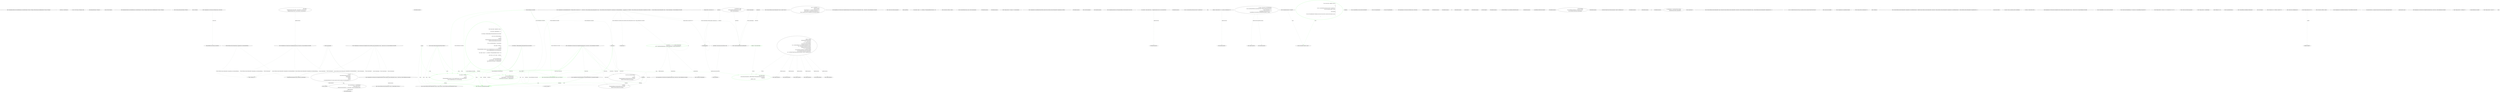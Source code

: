 digraph  {
n0 [cluster="CommandLine.Infrastructure.ResultExtensions.SuccessfulMessages<TSuccess, TMessage>(RailwaySharp.ErrorHandling.Result<TSuccess, TMessage>)", label="Entry CommandLine.Infrastructure.ResultExtensions.SuccessfulMessages<TSuccess, TMessage>(RailwaySharp.ErrorHandling.Result<TSuccess, TMessage>)", span="12-12"];
n1 [cluster="CommandLine.Infrastructure.ResultExtensions.SuccessfulMessages<TSuccess, TMessage>(RailwaySharp.ErrorHandling.Result<TSuccess, TMessage>)", label="result.Tag == ResultType.Ok", span="14-14"];
n2 [cluster="CommandLine.Infrastructure.ResultExtensions.SuccessfulMessages<TSuccess, TMessage>(RailwaySharp.ErrorHandling.Result<TSuccess, TMessage>)", label="var ok = (Ok<TSuccess, TMessage>)result", span="16-16"];
n4 [cluster="CommandLine.Infrastructure.ResultExtensions.SuccessfulMessages<TSuccess, TMessage>(RailwaySharp.ErrorHandling.Result<TSuccess, TMessage>)", label="return Enumerable.Empty<TMessage>();", span="19-19"];
n3 [cluster="CommandLine.Infrastructure.ResultExtensions.SuccessfulMessages<TSuccess, TMessage>(RailwaySharp.ErrorHandling.Result<TSuccess, TMessage>)", label="return ok.Value.Messages;", span="17-17"];
n5 [cluster="CommandLine.Infrastructure.ResultExtensions.SuccessfulMessages<TSuccess, TMessage>(RailwaySharp.ErrorHandling.Result<TSuccess, TMessage>)", label="Exit CommandLine.Infrastructure.ResultExtensions.SuccessfulMessages<TSuccess, TMessage>(RailwaySharp.ErrorHandling.Result<TSuccess, TMessage>)", span="12-12"];
n6 [cluster="System.Linq.Enumerable.Empty<TResult>()", label="Entry System.Linq.Enumerable.Empty<TResult>()", span="0-0"];
m0_50 [cluster="Unk.Protect", file="TypeConverter.cs", label="Entry Unk.Protect", span=""];
m0_95 [cluster="CommandLine.Core.TypeConverter.ToEnum(string, System.Type)", file="TypeConverter.cs", label="Enum.IsDefined(conversionType, parsedValue)", span="106-106"];
m0_16 [cluster="lambda expression", file="TypeConverter.cs", label="NameLookup.HavingSeparator(name, optionSpecs, nameComparer)", span="27-27"];
m0_79 [cluster="lambda expression", file="TypeConverter.cs", label="Exit lambda expression", span="66-66"];
m0_61 [cluster="lambda expression", file="TypeConverter.cs", label="Func<Type> getUnderlyingType =\r\n                        () =>\r\n                            isFsOption\r\n                                ? FSharpOptionHelper.GetUnderlyingType(conversionType)\r\n                                : Nullable.GetUnderlyingType(conversionType)", span="52-56"];
m0_3 [cluster="CommandLine.Core.InstanceBuilder.Build<T>(CSharpx.Maybe<System.Func<T>>, System.Func<System.Collections.Generic.IEnumerable<string>, System.Collections.Generic.IEnumerable<CommandLine.Core.OptionSpecification>, CommandLine.Core.StatePair<System.Collections.Generic.IEnumerable<CommandLine.Core.Token>>>, System.Collections.Generic.IEnumerable<string>, System.StringComparer, System.Globalization.CultureInfo)", file="TypeConverter.cs", label="Entry CommandLine.Core.InstanceBuilder.Build<T>(CSharpx.Maybe<System.Func<T>>, System.Func<System.Collections.Generic.IEnumerable<string>, System.Collections.Generic.IEnumerable<CommandLine.Core.OptionSpecification>, CommandLine.Core.StatePair<System.Collections.Generic.IEnumerable<CommandLine.Core.Token>>>, System.Collections.Generic.IEnumerable<string>, System.StringComparer, System.Globalization.CultureInfo)", span="35-35"];
m0_140 [cluster="System.Collections.Generic.IEnumerable<TSource>.Single<TSource>()", file="TypeConverter.cs", label="Entry System.Collections.Generic.IEnumerable<TSource>.Single<TSource>()", span="0-0"];
m0_23 [cluster="CommandLine.Core.InstanceBuilder.Build<T>(CSharpx.Maybe<System.Func<T>>, System.Func<System.Collections.Generic.IEnumerable<string>, System.Collections.Generic.IEnumerable<CommandLine.Core.OptionSpecification>, CommandLine.Core.StatePair<System.Collections.Generic.IEnumerable<CommandLine.Core.Token>>>, System.Collections.Generic.IEnumerable<string>, System.StringComparer, System.Globalization.CultureInfo)", file="TypeConverter.cs", label="Func<T> makeDefault = () =>\r\n                typeof(T).IsMutable()\r\n                    ? factory.Return(f => f(), Activator.CreateInstance<T>())\r\n                    : ReflectionHelper.CreateDefaultImmutableInstance<T>(\r\n                        (from p in specProps select p.Specification.ConversionType).ToArray())", span="53-57"];
m0_9 [cluster="CommandLine.Core.TypeConverter.ChangeTypeSequence(System.Collections.Generic.IEnumerable<string>, System.Type, System.Globalization.CultureInfo)", file="TypeConverter.cs", label="Exit CommandLine.Core.TypeConverter.ChangeTypeSequence(System.Collections.Generic.IEnumerable<string>, System.Type, System.Globalization.CultureInfo)", span="20-20"];
m0_10 [cluster="System.Type.GetGenericArguments()", file="TypeConverter.cs", label="Entry System.Type.GetGenericArguments()", span="0-0"];
m0_90 [cluster="CommandLine.Core.TypeConverter.ToEnum(string, System.Type)", file="TypeConverter.cs", label="Entry CommandLine.Core.TypeConverter.ToEnum(string, System.Type)", span="95-95"];
m0_91 [cluster="CommandLine.Core.TypeConverter.ToEnum(string, System.Type)", file="TypeConverter.cs", label="object parsedValue", span="97-97"];
m0_53 [cluster="lambda expression", color=green, community=0, file="TypeConverter.cs", label="return input.IsBooleanString()\r\n                    ? input.ToBoolean() : conversionType.IsEnum\r\n                        ? input.ToEnum(conversionType) : safeChangeType();", prediction=0, span="71-73"];
m0_64 [cluster="lambda expression", file="TypeConverter.cs", label="Func<object> empty = () => isFsOption ? FSharpOptionHelper.None(type) : null", span="66-66"];
m0_60 [cluster="lambda expression", file="TypeConverter.cs", label="var isFsOption = ReflectionHelper.IsFSharpOptionType(conversionType)", span="50-50"];
m0_58 [cluster="System.Func<TResult>.Invoke()", file="TypeConverter.cs", label="Entry System.Func<TResult>.Invoke()", span="0-0"];
m0_68 [cluster="lambda expression", file="TypeConverter.cs", label="isFsOption\r\n                                ? FSharpOptionHelper.GetUnderlyingType(conversionType)\r\n                                : Nullable.GetUnderlyingType(conversionType)", span="54-56"];
m0_113 [cluster="string.MatchName(string, string, System.StringComparer)", file="TypeConverter.cs", label="Entry string.MatchName(string, string, System.StringComparer)", span="8-8"];
m0_74 [cluster="lambda expression", file="TypeConverter.cs", label="Exit lambda expression", span="61-64"];
m0_101 [cluster="lambda expression", file="TypeConverter.cs", label="Exit lambda expression", span="74-74"];
m0_124 [cluster="CSharpx.Maybe<T>.FromJust<T>(System.Exception)", file="TypeConverter.cs", label="Entry CSharpx.Maybe<T>.FromJust<T>(System.Exception)", span="160-160"];
m0_76 [cluster="CommandLine.Core.SpecificationPropertyRules.Lookup(System.Collections.Generic.IEnumerable<CommandLine.Core.Token>)", file="TypeConverter.cs", label="Entry CommandLine.Core.SpecificationPropertyRules.Lookup(System.Collections.Generic.IEnumerable<CommandLine.Core.Token>)", span="12-12"];
m0_13 [cluster="lambda expression", file="TypeConverter.cs", label="Exit lambda expression", span="24-24"];
m0_18 [cluster="Unk.ToUntypedArray", file="TypeConverter.cs", label="Entry Unk.ToUntypedArray", span=""];
m0_99 [cluster="lambda expression", file="TypeConverter.cs", label="Entry lambda expression", span="74-74"];
m0_70 [cluster="CommandLine.Infrastructure.FSharpOptionHelper.GetUnderlyingType(System.Type)", file="TypeConverter.cs", label="Entry CommandLine.Infrastructure.FSharpOptionHelper.GetUnderlyingType(System.Type)", span="8-8"];
m0_63 [cluster="lambda expression", color=green, community=0, file="TypeConverter.cs", label="Func<object> withValue =\r\n                        () =>\r\n                            isFsOption\r\n                                ? FSharpOptionHelper.Some(type, Convert.ChangeType(input, type, conversionCulture))\r\n                                : Convert.ChangeType(input, type, conversionCulture)", prediction=0, span="60-64"];
m0_5 [cluster="CommandLine.Core.TypeConverter.ChangeTypeSequence(System.Collections.Generic.IEnumerable<string>, System.Type, System.Globalization.CultureInfo)", file="TypeConverter.cs", label="Entry CommandLine.Core.TypeConverter.ChangeTypeSequence(System.Collections.Generic.IEnumerable<string>, System.Type, System.Globalization.CultureInfo)", span="20-20"];
m0_12 [cluster="T.ToMaybe<T>()", file="TypeConverter.cs", label="Entry T.ToMaybe<T>()", span="249-249"];
m0_6 [cluster="CommandLine.Core.TypeConverter.ChangeTypeSequence(System.Collections.Generic.IEnumerable<string>, System.Type, System.Globalization.CultureInfo)", file="TypeConverter.cs", label="var type =\r\n                conversionType.GetGenericArguments()\r\n                              .SingleOrDefault()\r\n                              .ToMaybe()\r\n                              .FromJust(\r\n                                  new ApplicationException(''Non scalar properties should be sequence of type IEnumerable<T>.''))", span="22-27"];
m0_4 [cluster="CommandLine.Core.TypeConverter.ChangeTypeScalar(string, System.Type, System.Globalization.CultureInfo)", file="TypeConverter.cs", label="Entry CommandLine.Core.TypeConverter.ChangeTypeScalar(string, System.Type, System.Globalization.CultureInfo)", span="36-36"];
m0_11 [cluster="System.Collections.Generic.IEnumerable<TSource>.SingleOrDefault<TSource>()", file="TypeConverter.cs", label="Entry System.Collections.Generic.IEnumerable<TSource>.SingleOrDefault<TSource>()", span="0-0"];
m0_7 [cluster="CommandLine.Core.TypeConverter.ChangeTypeSequence(System.Collections.Generic.IEnumerable<string>, System.Type, System.Globalization.CultureInfo)", file="TypeConverter.cs", label="var converted = values.Select(value => ChangeTypeScalar(value, type, conversionCulture))", span="29-29"];
m0_15 [cluster="Unk.Select", file="TypeConverter.cs", label="Entry Unk.Select", span=""];
m0_8 [cluster="CommandLine.Core.TypeConverter.ChangeTypeSequence(System.Collections.Generic.IEnumerable<string>, System.Type, System.Globalization.CultureInfo)", file="TypeConverter.cs", label="return converted.Any(a => a.MatchNothing())\r\n                ? Maybe.Nothing<object>()\r\n                : Maybe.Just(converted.Select(c => ((Just<object>)c).Value).ToUntypedArray(type));", span="31-33"];
m0_17 [cluster="lambda expression", file="TypeConverter.cs", label="Exit lambda expression", span="27-27"];
m0_93 [cluster="CommandLine.Core.TypeConverter.ToEnum(string, System.Type)", file="TypeConverter.cs", label=ArgumentException, span="102-102"];
m0_100 [cluster="System.FormatException.FormatException()", file="TypeConverter.cs", label="Entry System.FormatException.FormatException()", span="0-0"];
m0_104 [cluster="lambda expression", file="TypeConverter.cs", label="System.Type", span=""];
m0_108 [cluster="lambda expression", file="TypeConverter.cs", label=type, span=""];
m0_82 [cluster="lambda expression", file="TypeConverter.cs", label="var ctor = conversionType.GetConstructor(new[] { typeof(string) })", span="80-80"];
m0_86 [cluster="lambda expression", file="TypeConverter.cs", label="Exit lambda expression", span="76-87"];
m0_103 [cluster="lambda expression", file="TypeConverter.cs", label=type, span=""];
m0_107 [cluster="lambda expression", file="TypeConverter.cs", label=isFsOption, span=""];
m0_110 [cluster="lambda expression", file="TypeConverter.cs", label="Entry lambda expression", span="89-89"];
m0_114 [cluster="lambda expression", file="TypeConverter.cs", label="Entry lambda expression", span="96-96"];
m0_142 [cluster="lambda expression", file="TypeConverter.cs", label="Entry lambda expression", span="115-115"];
m0_145 [cluster="lambda expression", file="TypeConverter.cs", label="Entry lambda expression", span="116-116"];
m0_117 [cluster="lambda expression", file="TypeConverter.cs", label="Entry lambda expression", span="99-99"];
m0_121 [cluster="lambda expression", file="TypeConverter.cs", label="Entry lambda expression", span="100-100"];
m0_125 [cluster="lambda expression", file="TypeConverter.cs", label="Entry lambda expression", span="102-102"];
m0_129 [cluster="lambda expression", file="TypeConverter.cs", label="Entry lambda expression", span="103-103"];
m0_132 [cluster="lambda expression", file="TypeConverter.cs", label="Entry lambda expression", span="105-107"];
m0_136 [cluster="lambda expression", file="TypeConverter.cs", label="Entry lambda expression", span="108-108"];
m0_83 [cluster="lambda expression", file="TypeConverter.cs", label="return ctor.Invoke(new object[] { input });", span="81-81"];
m0_84 [cluster="lambda expression", file="TypeConverter.cs", label=Exception, span="83-83"];
m0_88 [cluster="System.Reflection.ConstructorInfo.Invoke(object[])", file="TypeConverter.cs", label="Entry System.Reflection.ConstructorInfo.Invoke(object[])", span="0-0"];
m0_92 [cluster="CommandLine.Core.TypeConverter.ToEnum(string, System.Type)", file="TypeConverter.cs", label="parsedValue = Enum.Parse(conversionType, value)", span="100-100"];
m0_94 [cluster="CommandLine.Core.TypeConverter.ToEnum(string, System.Type)", file="TypeConverter.cs", label="throw new FormatException();", span="104-104"];
m0_96 [cluster="CommandLine.Core.TypeConverter.ToEnum(string, System.Type)", file="TypeConverter.cs", label="return parsedValue;", span="108-108"];
m0_97 [cluster="CommandLine.Core.TypeConverter.ToEnum(string, System.Type)", file="TypeConverter.cs", label="throw new FormatException();", span="110-110"];
m0_98 [cluster="CommandLine.Core.TypeConverter.ToEnum(string, System.Type)", file="TypeConverter.cs", label="Exit CommandLine.Core.TypeConverter.ToEnum(string, System.Type)", span="95-95"];
m0_105 [cluster="lambda expression", file="TypeConverter.cs", label="Exit lambda expression", span="79-79"];
m0_109 [cluster="lambda expression", file="TypeConverter.cs", label="Exit lambda expression", span="85-85"];
m0_112 [cluster="lambda expression", file="TypeConverter.cs", label="Exit lambda expression", span="89-89"];
m0_115 [cluster="lambda expression", file="TypeConverter.cs", label="f()", span="96-96"];
m0_116 [cluster="lambda expression", file="TypeConverter.cs", label="Exit lambda expression", span="96-96"];
m0_118 [cluster="lambda expression", file="TypeConverter.cs", label="sp.Value.IsJust()", span="99-99"];
m0_119 [cluster="lambda expression", file="TypeConverter.cs", label="Exit lambda expression", span="99-99"];
m0_122 [cluster="lambda expression", file="TypeConverter.cs", label="sp.Value.FromJust()", span="100-100"];
m0_123 [cluster="lambda expression", file="TypeConverter.cs", label="Exit lambda expression", span="100-100"];
m0_126 [cluster="lambda expression", file="TypeConverter.cs", label="sp.Value.IsNothing() && sp.Specification.DefaultValue.IsJust()", span="102-102"];
m0_127 [cluster="lambda expression", file="TypeConverter.cs", label="Exit lambda expression", span="102-102"];
m0_130 [cluster="lambda expression", file="TypeConverter.cs", label="sp.Specification.DefaultValue.FromJust()", span="103-103"];
m0_131 [cluster="lambda expression", file="TypeConverter.cs", label="Exit lambda expression", span="103-103"];
m0_133 [cluster="lambda expression", file="TypeConverter.cs", label="sp.Value.IsNothing()\r\n                            && sp.Specification.TargetType == TargetType.Sequence\r\n                            && sp.Specification.DefaultValue.MatchNothing()", span="105-107"];
m0_134 [cluster="lambda expression", file="TypeConverter.cs", label="Exit lambda expression", span="105-107"];
m0_137 [cluster="lambda expression", file="TypeConverter.cs", label="sp.Property.PropertyType.GetGenericArguments().Single().CreateEmptyArray()", span="108-108"];
m0_138 [cluster="lambda expression", file="TypeConverter.cs", label="Exit lambda expression", span="108-108"];
m0_143 [cluster="lambda expression", file="TypeConverter.cs", label=v, span="115-115"];
m0_144 [cluster="lambda expression", file="TypeConverter.cs", label="Exit lambda expression", span="115-115"];
m0_146 [cluster="lambda expression", file="TypeConverter.cs", label=d, span="116-116"];
m0_147 [cluster="lambda expression", file="TypeConverter.cs", label="Exit lambda expression", span="116-116"];
m0_38 [cluster="CommandLine.Core.InstanceBuilder.Build<T>(CSharpx.Maybe<System.Func<T>>, System.Func<System.Collections.Generic.IEnumerable<string>, System.Collections.Generic.IEnumerable<CommandLine.Core.OptionSpecification>, CommandLine.Core.StatePair<System.Collections.Generic.IEnumerable<CommandLine.Core.Token>>>, System.Collections.Generic.IEnumerable<string>, System.StringComparer, System.Globalization.CultureInfo)", file="TypeConverter.cs", label="instance = instance\r\n                    .SetProperties(specPropsWithValue,\r\n                        sp => sp.Value.IsJust(),\r\n                        sp => sp.Value.FromJust())\r\n                    .SetProperties(specPropsWithValue,\r\n                        sp => sp.Value.IsNothing() && sp.Specification.DefaultValue.IsJust(),\r\n                        sp => sp.Specification.DefaultValue.FromJust())\r\n                    .SetProperties(specPropsWithValue,\r\n                        sp => sp.Value.IsNothing()\r\n                            && sp.Specification.TargetType == TargetType.Sequence\r\n                            && sp.Specification.DefaultValue.MatchNothing(),\r\n                        sp => sp.Property.PropertyType.GetGenericArguments().Single().CreateEmptyArray())", span="97-108"];
m0_40 [cluster="CommandLine.Core.InstanceBuilder.Build<T>(CSharpx.Maybe<System.Func<T>>, System.Func<System.Collections.Generic.IEnumerable<string>, System.Collections.Generic.IEnumerable<CommandLine.Core.OptionSpecification>, CommandLine.Core.StatePair<System.Collections.Generic.IEnumerable<CommandLine.Core.Token>>>, System.Collections.Generic.IEnumerable<string>, System.StringComparer, System.Globalization.CultureInfo)", file="TypeConverter.cs", label="var values = (from prms in ctor.GetParameters()\r\n                              join sp in specPropsWithValue on prms.Name.ToLower() equals sp.Property.Name.ToLower()\r\n                              select sp.Value.Return(v => v,\r\n                                    sp.Specification.DefaultValue.Return(d => d,\r\n                                        sp.Specification.ConversionType.CreateDefaultForImmutable()))).ToArray()", span="113-117"];
m0_41 [cluster="CommandLine.Core.InstanceBuilder.Build<T>(CSharpx.Maybe<System.Func<T>>, System.Func<System.Collections.Generic.IEnumerable<string>, System.Collections.Generic.IEnumerable<CommandLine.Core.OptionSpecification>, CommandLine.Core.StatePair<System.Collections.Generic.IEnumerable<CommandLine.Core.Token>>>, System.Collections.Generic.IEnumerable<string>, System.StringComparer, System.Globalization.CultureInfo)", color=green, community=0, file="TypeConverter.cs", label="instance = (T)ctor.Invoke(values)", prediction=0, span="118-118"];
m0_42 [cluster="CommandLine.Core.InstanceBuilder.Build<T>(CSharpx.Maybe<System.Func<T>>, System.Func<System.Collections.Generic.IEnumerable<string>, System.Collections.Generic.IEnumerable<CommandLine.Core.OptionSpecification>, CommandLine.Core.StatePair<System.Collections.Generic.IEnumerable<CommandLine.Core.Token>>>, System.Collections.Generic.IEnumerable<string>, System.StringComparer, System.Globalization.CultureInfo)", file="TypeConverter.cs", label="var validationErrors = specPropsWithValue.Validate(\r\n                SpecificationPropertyRules.Lookup(tokens))", span="121-122"];
m0_52 [cluster="System.Collections.Generic.IEnumerable<TSource>.Any<TSource>()", color=green, community=0, file="TypeConverter.cs", label="Entry System.Collections.Generic.IEnumerable<TSource>.Any<TSource>()", prediction=0, span="0-0"];
m0_73 [cluster="System.Type.CreateDefaultForImmutable()", color=green, community=0, file="TypeConverter.cs", label="Entry System.Type.CreateDefaultForImmutable()", prediction=0, span="125-125"];
m0_65 [cluster="System.Collections.Generic.IEnumerable<TSource>.Concat<TSource>(System.Collections.Generic.IEnumerable<TSource>)", file="TypeConverter.cs", label="Entry System.Collections.Generic.IEnumerable<TSource>.Concat<TSource>(System.Collections.Generic.IEnumerable<TSource>)", span="0-0"];
m0_51 [cluster="System.Collections.IEnumerable.OfType<TResult>()", file="TypeConverter.cs", label="Entry System.Collections.IEnumerable.OfType<TResult>()", span="0-0"];
m0_62 [cluster="CommandLine.MissingValueOptionError.MissingValueOptionError(CommandLine.NameInfo)", file="TypeConverter.cs", label="Entry CommandLine.MissingValueOptionError.MissingValueOptionError(CommandLine.NameInfo)", span="269-269"];
m0_72 [cluster="string.ToLower()", file="TypeConverter.cs", label="Entry string.ToLower()", span="0-0"];
m0_54 [cluster="System.Collections.Generic.IEnumerable<string>.Preprocess(System.Collections.Generic.IEnumerable<System.Func<System.Collections.Generic.IEnumerable<string>, System.Collections.Generic.IEnumerable<CommandLine.Error>>>)", file="TypeConverter.cs", label="Entry System.Collections.Generic.IEnumerable<string>.Preprocess(System.Collections.Generic.IEnumerable<System.Func<System.Collections.Generic.IEnumerable<string>, System.Collections.Generic.IEnumerable<CommandLine.Error>>>)", span="12-12"];
m0_39 [cluster="CommandLine.Core.InstanceBuilder.Build<T>(CSharpx.Maybe<System.Func<T>>, System.Func<System.Collections.Generic.IEnumerable<string>, System.Collections.Generic.IEnumerable<CommandLine.Core.OptionSpecification>, CommandLine.Core.StatePair<System.Collections.Generic.IEnumerable<CommandLine.Core.Token>>>, System.Collections.Generic.IEnumerable<string>, System.StringComparer, System.Globalization.CultureInfo)", file="TypeConverter.cs", label="var ctor = typeInfo.GetConstructor((from sp in specProps select sp.Property.PropertyType).ToArray())", span="112-112"];
m0_66 [cluster="System.Type.IsMutable()", file="TypeConverter.cs", label="Entry System.Type.IsMutable()", span="115-115"];
m0_59 [cluster="CommandLine.Core.Specification.IsOption()", file="TypeConverter.cs", label="Entry CommandLine.Core.Specification.IsOption()", span="10-10"];
m0_78 [cluster="Unk.Concat", file="TypeConverter.cs", label="Entry Unk.Concat", span=""];
m0_81 [cluster="CommandLine.Parsed<T>.Parsed(T)", file="TypeConverter.cs", label="Entry CommandLine.Parsed<T>.Parsed(T)", span="72-72"];
m0_67 [cluster="System.Activator.CreateInstance<T>()", file="TypeConverter.cs", label="Entry System.Activator.CreateInstance<T>()", span="0-0"];
m0_69 [cluster="Unk.ToArray", file="TypeConverter.cs", label="Entry Unk.ToArray", span=""];
m0_77 [cluster="System.Collections.Generic.IEnumerable<CommandLine.Core.SpecificationProperty>.Validate(System.Collections.Generic.IEnumerable<System.Func<System.Collections.Generic.IEnumerable<CommandLine.Core.SpecificationProperty>, System.Collections.Generic.IEnumerable<CommandLine.Error>>>)", file="TypeConverter.cs", label="Entry System.Collections.Generic.IEnumerable<CommandLine.Core.SpecificationProperty>.Validate(System.Collections.Generic.IEnumerable<System.Func<System.Collections.Generic.IEnumerable<CommandLine.Core.SpecificationProperty>, System.Collections.Generic.IEnumerable<CommandLine.Error>>>)", span="40-40"];
m0_85 [cluster="object.GetType()", file="TypeConverter.cs", label="Entry object.GetType()", span="0-0"];
m0_21 [cluster="CommandLine.Core.InstanceBuilder.Build<T>(CSharpx.Maybe<System.Func<T>>, System.Func<System.Collections.Generic.IEnumerable<string>, System.Collections.Generic.IEnumerable<CommandLine.Core.OptionSpecification>, CommandLine.Core.StatePair<System.Collections.Generic.IEnumerable<CommandLine.Core.Token>>>, System.Collections.Generic.IEnumerable<string>, System.StringComparer, System.Globalization.CultureInfo)", file="TypeConverter.cs", label="var specs = from pt in specProps select pt.Specification", span="47-47"];
m0_29 [cluster="CommandLine.Core.InstanceBuilder.Build<T>(CSharpx.Maybe<System.Func<T>>, System.Func<System.Collections.Generic.IEnumerable<string>, System.Collections.Generic.IEnumerable<CommandLine.Core.OptionSpecification>, CommandLine.Core.StatePair<System.Collections.Generic.IEnumerable<CommandLine.Core.Token>>>, System.Collections.Generic.IEnumerable<string>, System.StringComparer, System.Globalization.CultureInfo)", file="TypeConverter.cs", label="var tokens = tokenizerResult.Value", span="70-70"];
m0_0 [cluster="CommandLine.Core.TypeConverter.ChangeType(System.Collections.Generic.IEnumerable<string>, System.Type, bool, System.Globalization.CultureInfo)", file="TypeConverter.cs", label="Entry CommandLine.Core.TypeConverter.ChangeType(System.Collections.Generic.IEnumerable<string>, System.Type, bool, System.Globalization.CultureInfo)", span="13-13"];
m0_1 [cluster="CommandLine.Core.TypeConverter.ChangeType(System.Collections.Generic.IEnumerable<string>, System.Type, bool, System.Globalization.CultureInfo)", file="TypeConverter.cs", label="return scalar\r\n                ? ChangeTypeScalar(values.Single(), conversionType, conversionCulture)\r\n                : ChangeTypeSequence(values, conversionType, conversionCulture);", span="15-17"];
m0_2 [cluster="CommandLine.Core.TypeConverter.ChangeType(System.Collections.Generic.IEnumerable<string>, System.Type, bool, System.Globalization.CultureInfo)", file="TypeConverter.cs", label="Exit CommandLine.Core.TypeConverter.ChangeType(System.Collections.Generic.IEnumerable<string>, System.Type, bool, System.Globalization.CultureInfo)", span="13-13"];
m0_75 [cluster="System.Reflection.ConstructorInfo.Invoke(object[])", file="TypeConverter.cs", label="Entry System.Reflection.ConstructorInfo.Invoke(object[])", span="0-0"];
m0_49 [cluster="System.Type.GetSpecifications<T>(System.Func<System.Reflection.PropertyInfo, T>)", file="TypeConverter.cs", label="Entry System.Type.GetSpecifications<T>(System.Func<System.Reflection.PropertyInfo, T>)", span="14-14"];
m0_48 [cluster="CSharpx.Maybe<T1>.Return<T1, T2>(System.Func<T1, T2>, T2)", file="TypeConverter.cs", label="Entry CSharpx.Maybe<T1>.Return<T1, T2>(System.Func<T1, T2>, T2)", span="126-126"];
m0_37 [cluster="CommandLine.Core.InstanceBuilder.Build<T>(CSharpx.Maybe<System.Func<T>>, System.Func<System.Collections.Generic.IEnumerable<string>, System.Collections.Generic.IEnumerable<CommandLine.Core.OptionSpecification>, CommandLine.Core.StatePair<System.Collections.Generic.IEnumerable<CommandLine.Core.Token>>>, System.Collections.Generic.IEnumerable<string>, System.StringComparer, System.Globalization.CultureInfo)", file="TypeConverter.cs", label="instance = factory.Return(f => f(), Activator.CreateInstance<T>())", span="96-96"];
m0_139 [cluster="System.Type.GetGenericArguments()", file="TypeConverter.cs", label="Entry System.Type.GetGenericArguments()", span="0-0"];
m0_135 [cluster="CSharpx.Maybe<T>.MatchNothing()", file="TypeConverter.cs", label="Entry CSharpx.Maybe<T>.MatchNothing()", span="29-29"];
m0_80 [cluster="NotParsed<T>.cstr", file="TypeConverter.cs", label="Entry NotParsed<T>.cstr", span=""];
m0_55 [cluster="string.IsBooleanString()", file="TypeConverter.cs", label="Entry string.IsBooleanString()", span="60-60"];
m0_71 [cluster="System.Reflection.MethodBase.GetParameters()", file="TypeConverter.cs", label="Entry System.Reflection.MethodBase.GetParameters()", span="0-0"];
m0_14 [cluster="Unk.FromJust", file="TypeConverter.cs", label="Entry Unk.FromJust", span=""];
m0_57 [cluster="System.Func<T1, T2, TResult>.Invoke(T1, T2)", file="TypeConverter.cs", label="Entry System.Func<T1, T2, TResult>.Invoke(T1, T2)", span="0-0"];
m0_141 [cluster="System.Type.CreateEmptyArray()", file="TypeConverter.cs", label="Entry System.Type.CreateEmptyArray()", span="101-101"];
m0_36 [cluster="CommandLine.Core.InstanceBuilder.Build<T>(CSharpx.Maybe<System.Func<T>>, System.Func<System.Collections.Generic.IEnumerable<string>, System.Collections.Generic.IEnumerable<CommandLine.Core.OptionSpecification>, CommandLine.Core.StatePair<System.Collections.Generic.IEnumerable<CommandLine.Core.Token>>>, System.Collections.Generic.IEnumerable<string>, System.StringComparer, System.Globalization.CultureInfo)", file="TypeConverter.cs", label="typeInfo.IsMutable()", span="94-94"];
m0_56 [cluster="System.Func<TResult>.Invoke()", file="TypeConverter.cs", label="Entry System.Func<TResult>.Invoke()", span="0-0"];
m0_89 [cluster="CommandLine.Core.Specification.FromProperty(System.Reflection.PropertyInfo)", file="TypeConverter.cs", label="Entry CommandLine.Core.Specification.FromProperty(System.Reflection.PropertyInfo)", span="105-105"];
m0_19 [cluster="CSharpx.Maybe.Just<T>(T)", file="TypeConverter.cs", label="Entry CSharpx.Maybe.Just<T>(T)", span="124-124"];
m0_24 [cluster="CommandLine.Core.InstanceBuilder.Build<T>(CSharpx.Maybe<System.Func<T>>, System.Func<System.Collections.Generic.IEnumerable<string>, System.Collections.Generic.IEnumerable<CommandLine.Core.OptionSpecification>, CommandLine.Core.StatePair<System.Collections.Generic.IEnumerable<CommandLine.Core.Token>>>, System.Collections.Generic.IEnumerable<string>, System.StringComparer, System.Globalization.CultureInfo)", file="TypeConverter.cs", label="arguments.Any()", span="59-59"];
m0_25 [cluster="CommandLine.Core.InstanceBuilder.Build<T>(CSharpx.Maybe<System.Func<T>>, System.Func<System.Collections.Generic.IEnumerable<string>, System.Collections.Generic.IEnumerable<CommandLine.Core.OptionSpecification>, CommandLine.Core.StatePair<System.Collections.Generic.IEnumerable<CommandLine.Core.Token>>>, System.Collections.Generic.IEnumerable<string>, System.StringComparer, System.Globalization.CultureInfo)", file="TypeConverter.cs", label="var preprocessorErrors = arguments.Preprocess(PreprocessorGuards.Lookup(nameComparer))", span="61-61"];
m0_32 [cluster="CommandLine.Core.TypeConverter.ChangeTypeScalar(string, System.Type, System.Globalization.CultureInfo)", color=green, community=0, file="TypeConverter.cs", label="result.Match(_ => { }, e => e.RethrowWhenAbsentIn(\r\n                new[] { typeof(InvalidCastException), typeof(FormatException), typeof(OverflowException) }))", prediction=5, span="39-40"];
m0_22 [cluster="CommandLine.Core.InstanceBuilder.Build<T>(CSharpx.Maybe<System.Func<T>>, System.Func<System.Collections.Generic.IEnumerable<string>, System.Collections.Generic.IEnumerable<CommandLine.Core.OptionSpecification>, CommandLine.Core.StatePair<System.Collections.Generic.IEnumerable<CommandLine.Core.Token>>>, System.Collections.Generic.IEnumerable<string>, System.StringComparer, System.Globalization.CultureInfo)", file="TypeConverter.cs", label="var optionSpecs = specs\r\n                .ThrowingValidate(SpecificationGuards.Lookup)\r\n                .OfType<OptionSpecification>()", span="49-51"];
m0_26 [cluster="CommandLine.Core.InstanceBuilder.Build<T>(CSharpx.Maybe<System.Func<T>>, System.Func<System.Collections.Generic.IEnumerable<string>, System.Collections.Generic.IEnumerable<CommandLine.Core.OptionSpecification>, CommandLine.Core.StatePair<System.Collections.Generic.IEnumerable<CommandLine.Core.Token>>>, System.Collections.Generic.IEnumerable<string>, System.StringComparer, System.Globalization.CultureInfo)", file="TypeConverter.cs", label="preprocessorErrors.Any()", span="62-62"];
m0_43 [cluster="Unk.RethrowWhenAbsentIn", file="TypeConverter.cs", label="Entry Unk.RethrowWhenAbsentIn", span=""];
m0_34 [cluster="CommandLine.Core.TypeConverter.ChangeTypeScalar(string, System.Type, System.Globalization.CultureInfo)", file="TypeConverter.cs", label="Exit CommandLine.Core.TypeConverter.ChangeTypeScalar(string, System.Type, System.Globalization.CultureInfo)", span="36-36"];
m0_35 [cluster="CommandLine.Core.TypeConverter.ChangeTypeScalarImpl(string, System.Type, System.Globalization.CultureInfo)", file="TypeConverter.cs", label="Entry CommandLine.Core.TypeConverter.ChangeTypeScalarImpl(string, System.Type, System.Globalization.CultureInfo)", span="44-44"];
m0_45 [cluster="CommandLine.Core.TypeConverter.ChangeTypeScalarImpl(string, System.Type, System.Globalization.CultureInfo)", color=green, community=0, file="TypeConverter.cs", label="Func<string, object> makeType = input =>\r\n            {\r\n                try\r\n                {\r\n                    var ctor = conversionType.GetConstructor(new[] { typeof(string) });\r\n                    return ctor.Invoke(new object[] { input });\r\n                }\r\n                catch (Exception)\r\n                {\r\n                    throw new FormatException(''Destination conversion type must have a constructor that accepts a string.'');\r\n                }\r\n            }", prediction=6, span="76-87"];
m0_46 [cluster="CommandLine.Core.TypeConverter.ChangeTypeScalarImpl(string, System.Type, System.Globalization.CultureInfo)", color=green, community=0, file="TypeConverter.cs", label="return Either.Protect(\r\n                conversionType.IsPrimitiveEx() || ReflectionHelper.IsFSharpOptionType(conversionType)\r\n                    ? changeType\r\n                    : makeType, value);", prediction=0, span="89-92"];
m0_44 [cluster="CommandLine.Core.TypeConverter.ChangeTypeScalarImpl(string, System.Type, System.Globalization.CultureInfo)", color=green, community=0, file="TypeConverter.cs", label="Func<string, object> changeType = input =>\r\n            {\r\n                Func<object> safeChangeType = () =>\r\n                {\r\n                    var isFsOption = ReflectionHelper.IsFSharpOptionType(conversionType);\r\n\r\n                    Func<Type> getUnderlyingType =\r\n                        () =>\r\n                            isFsOption\r\n                                ? FSharpOptionHelper.GetUnderlyingType(conversionType)\r\n                                : Nullable.GetUnderlyingType(conversionType);\r\n\r\n                    var type = getUnderlyingType() ?? conversionType;\r\n\r\n                    Func<object> withValue =\r\n                        () =>\r\n                            isFsOption\r\n                                ? FSharpOptionHelper.Some(type, Convert.ChangeType(input, type, conversionCulture))\r\n                                : Convert.ChangeType(input, type, conversionCulture);\r\n\r\n                    Func<object> empty = () => isFsOption ? FSharpOptionHelper.None(type) : null;\r\n\r\n                    return (input == null) ? empty() : withValue();\r\n                };\r\n\r\n                return input.IsBooleanString()\r\n                    ? input.ToBoolean() : conversionType.IsEnum\r\n                        ? input.ToEnum(conversionType) : safeChangeType();\r\n            }", prediction=0, span="46-74"];
m0_47 [cluster="CommandLine.Core.TypeConverter.ChangeTypeScalarImpl(string, System.Type, System.Globalization.CultureInfo)", file="TypeConverter.cs", label="Exit CommandLine.Core.TypeConverter.ChangeTypeScalarImpl(string, System.Type, System.Globalization.CultureInfo)", span="44-44"];
m0_128 [cluster="CSharpx.Maybe<T>.IsNothing<T>()", file="TypeConverter.cs", label="Entry CSharpx.Maybe<T>.IsNothing<T>()", span="170-170"];
m0_106 [cluster="CommandLine.Core.TypeConverter.ChangeType(System.Collections.Generic.IEnumerable<string>, System.Type, bool, System.Globalization.CultureInfo)", file="TypeConverter.cs", label=string, span=""];
m0_102 [cluster="CommandLine.Core.TypeLookup.FindTypeDescriptorAndSibling(string, System.Collections.Generic.IEnumerable<CommandLine.Core.OptionSpecification>, System.StringComparer)", file="TypeConverter.cs", label="System.Globalization.CultureInfo", span=""];
m0_120 [cluster="CSharpx.Maybe<T>.IsJust<T>()", file="TypeConverter.cs", label="Entry CSharpx.Maybe<T>.IsJust<T>()", span="175-175"];
m0_148 [file="TypeConverter.cs", label="System.StringComparer", span=""];
m0_149 [file="TypeConverter.cs", label="System.Collections.Generic.IEnumerable<CommandLine.Core.OptionSpecification>", span=""];
m0_150 [file="TypeConverter.cs", label="CSharpx.Maybe<System.Func<T>>", span=""];
m0_151 [file="TypeConverter.cs", label=specProps, span=""];
m0_152 [file="TypeConverter.cs", label="System.StringComparer", span=""];
m0_153 [file="TypeConverter.cs", label=optionSpecs, span=""];
m0_154 [file="TypeConverter.cs", label="System.Globalization.CultureInfo", span=""];
m0_155 [file="TypeConverter.cs", label=token, span=""];
m0_3 -> m0_93  [color=darkseagreen4, key=1, label="CSharpx.Maybe<System.Func<T>>", style=dashed];
m0_3 -> m0_24  [color=darkseagreen4, key=1, label="System.Collections.Generic.IEnumerable<string>", style=dashed];
m0_3 -> m0_100  [color=darkseagreen4, key=1, label="System.StringComparer", style=dashed];
m0_3 -> m0_104  [color=darkseagreen4, key=1, label="System.Globalization.CultureInfo", style=dashed];
m0_3 -> m0_32  [color=darkseagreen4, key=1, label="System.Globalization.CultureInfo", style=dashed];
m0_3 -> m0_108  [color=darkseagreen4, key=1, label="System.Globalization.CultureInfo", style=dashed];
m0_90 -> m0_95  [color=darkseagreen4, key=1, label="System.Type", style=dashed];
m0_60 -> m0_63  [color=green, key=1, label=isFsOption, style=dashed];
m0_60 -> m0_73  [color=green, key=1, label=isFsOption, style=dashed];
m0_60 -> m0_68  [color=darkseagreen4, key=1, label=isFsOption, style=dashed];
m0_60 -> m0_78  [color=darkseagreen4, key=1, label=isFsOption, style=dashed];
m0_63 -> m0_65  [color=green, key=1, label=withValue, style=dashed];
m0_5 -> m0_11  [color=darkseagreen4, key=1, label="lambda expression", style=dashed];
m0_6 -> m0_15  [color=darkseagreen4, key=1, label="lambda expression", style=dashed];
m0_6 -> m0_8  [color=darkseagreen4, key=1, label=type, style=dashed];
m0_4 -> m0_12  [color=darkseagreen4, key=1, label="System.Collections.Generic.IEnumerable<CommandLine.Core.OptionSpecification>", style=dashed];
m0_4 -> m0_6  [color=darkseagreen4, key=1, label="System.Collections.Generic.IEnumerable<CommandLine.Core.OptionSpecification>", style=dashed];
m0_4 -> m0_16  [color=darkseagreen4, key=1, label="System.Collections.Generic.IEnumerable<CommandLine.Core.OptionSpecification>", style=dashed];
m0_7 -> m0_86  [color=darkseagreen4, key=1, label="lambda expression", style=dashed];
m0_8 -> m0_110  [color=darkseagreen4, key=1, label="lambda expression", style=dashed];
m0_93 -> m0_96  [color=darkseagreen4, key=1, label="lambda expression", style=dashed];
m0_93 -> m0_93  [color=darkseagreen4, key=1, label=p, style=dashed];
m0_104 -> m0_52  [color=green, key=1, label="System.Type", style=dashed];
m0_104 -> m0_53  [color=green, key=1, label="System.Type", style=dashed];
m0_104 -> m0_61  [color=darkseagreen4, key=1, label="System.Type", style=dashed];
m0_104 -> m0_68  [color=darkseagreen4, key=1, label="System.Type", style=dashed];
m0_104 -> m0_62  [color=darkseagreen4, key=1, label="System.Type", style=dashed];
m0_108 -> m0_73  [color=green, key=1, label=type, style=dashed];
m0_108 -> m0_78  [color=darkseagreen4, key=1, label=type, style=dashed];
m0_107 -> m0_73  [color=green, key=1, label=isFsOption, style=dashed];
m0_107 -> m0_68  [color=darkseagreen4, key=1, label=isFsOption, style=dashed];
m0_107 -> m0_78  [color=darkseagreen4, key=1, label=isFsOption, style=dashed];
m0_92 -> m0_96  [color=darkseagreen4, key=1, label=parsedValue, style=dashed];
m0_38 -> m0_117  [color=darkseagreen4, key=1, label="lambda expression", style=dashed];
m0_38 -> m0_121  [color=darkseagreen4, key=1, label="lambda expression", style=dashed];
m0_38 -> m0_125  [color=darkseagreen4, key=1, label="lambda expression", style=dashed];
m0_38 -> m0_129  [color=darkseagreen4, key=1, label="lambda expression", style=dashed];
m0_38 -> m0_132  [color=darkseagreen4, key=1, label="lambda expression", style=dashed];
m0_38 -> m0_136  [color=darkseagreen4, key=1, label="lambda expression", style=dashed];
m0_38 -> m0_46  [color=darkseagreen4, key=1, label=instance, style=dashed];
m0_40 -> m0_142  [color=darkseagreen4, key=1, label="lambda expression", style=dashed];
m0_40 -> m0_145  [color=darkseagreen4, key=1, label="lambda expression", style=dashed];
m0_41 -> m0_46  [color=darkseagreen4, key=1, label=instance, style=dashed];
m0_51 -> m0_63  [color=green, key=1, label=string, style=dashed];
m0_51 -> m0_73  [color=green, key=1, label=string, style=dashed];
m0_51 -> m0_53  [color=green, key=1, label=string, style=dashed];
m0_51 -> m0_65  [color=darkseagreen4, key=1, label=string, style=dashed];
m0_62 -> m0_73  [color=green, key=1, label=type, style=dashed];
m0_62 -> m0_78  [color=darkseagreen4, key=1, label=type, style=dashed];
m0_81 -> m0_83  [color=darkseagreen4, key=1, label=string, style=dashed];
m0_0 -> m0_5  [color=darkseagreen4, key=1, label="System.StringComparer", style=dashed];
m0_0 -> m0_12  [color=darkseagreen4, key=1, label="System.StringComparer", style=dashed];
m0_0 -> m0_6  [color=darkseagreen4, key=1, label="System.StringComparer", style=dashed];
m0_0 -> m0_16  [color=darkseagreen4, key=1, label="System.StringComparer", style=dashed];
m0_1 -> m0_4  [color=darkseagreen4, key=1, label="lambda expression", style=dashed];
m0_37 -> m0_114  [color=darkseagreen4, key=1, label="lambda expression", style=dashed];
m0_19 -> m0_36  [color=darkseagreen4, key=1, label=typeInfo, style=dashed];
m0_32 -> m0_32  [color=darkseagreen4, key=1, label=pt, style=dashed];
m0_32 -> m0_107  [color=darkseagreen4, key=1, label="lambda expression", style=dashed];
m0_32 -> m0_34  [color=darkseagreen4, key=1, label=valueSpecProps, style=dashed];
m0_32 -> m0_43  [color=darkseagreen4, key=1, label=valueSpecProps, style=dashed];
m0_22 -> m0_100  [color=darkseagreen4, key=1, label=optionSpecs, style=dashed];
m0_35 -> m0_52  [color=green, key=1, label="System.Type", style=dashed];
m0_35 -> m0_63  [color=green, key=1, label="System.Globalization.CultureInfo", style=dashed];
m0_35 -> m0_73  [color=green, key=1, label="System.Globalization.CultureInfo", style=dashed];
m0_35 -> m0_53  [color=green, key=1, label="System.Type", style=dashed];
m0_35 -> m0_46  [color=green, key=1, label=string, style=dashed];
m0_35 -> m0_61  [color=darkseagreen4, key=1, label="System.Type", style=dashed];
m0_35 -> m0_68  [color=darkseagreen4, key=1, label="System.Type", style=dashed];
m0_35 -> m0_62  [color=darkseagreen4, key=1, label="System.Type", style=dashed];
m0_45 -> m0_83  [color=green, key=1, label=string, style=dashed];
m0_44 -> m0_52  [color=green, key=1, label=string, style=dashed];
m0_44 -> m0_63  [color=green, key=1, label=string, style=dashed];
m0_44 -> m0_73  [color=green, key=1, label=string, style=dashed];
m0_44 -> m0_65  [color=green, key=1, label=string, style=dashed];
m0_44 -> m0_53  [color=green, key=1, label=string, style=dashed];
m0_106 -> m0_63  [color=green, key=1, label=string, style=dashed];
m0_106 -> m0_73  [color=green, key=1, label=string, style=dashed];
m0_106 -> m0_65  [color=darkseagreen4, key=1, label=string, style=dashed];
m0_148 -> m0_5  [color=darkseagreen4, key=1, label="System.StringComparer", style=dashed];
m0_148 -> m0_12  [color=darkseagreen4, key=1, label="System.StringComparer", style=dashed];
m0_148 -> m0_6  [color=darkseagreen4, key=1, label="System.StringComparer", style=dashed];
m0_148 -> m0_16  [color=darkseagreen4, key=1, label="System.StringComparer", style=dashed];
m0_149 -> m0_12  [color=darkseagreen4, key=1, label="System.Collections.Generic.IEnumerable<CommandLine.Core.OptionSpecification>", style=dashed];
m0_149 -> m0_16  [color=darkseagreen4, key=1, label="System.Collections.Generic.IEnumerable<CommandLine.Core.OptionSpecification>", style=dashed];
m0_150 -> m0_93  [color=darkseagreen4, key=1, label="CSharpx.Maybe<System.Func<T>>", style=dashed];
m0_151 -> m0_93  [color=darkseagreen4, key=1, label=specProps, style=dashed];
m0_152 -> m0_100  [color=darkseagreen4, key=1, label="System.StringComparer", style=dashed];
m0_153 -> m0_100  [color=darkseagreen4, key=1, label=optionSpecs, style=dashed];
m0_154 -> m0_104  [color=darkseagreen4, key=1, label="System.Globalization.CultureInfo", style=dashed];
m0_154 -> m0_108  [color=darkseagreen4, key=1, label="System.Globalization.CultureInfo", style=dashed];
m0_154 -> m0_52  [color=green, key=1, label="System.Globalization.CultureInfo", style=dashed];
m0_154 -> m0_63  [color=green, key=1, label="System.Globalization.CultureInfo", style=dashed];
m0_154 -> m0_73  [color=green, key=1, label="System.Globalization.CultureInfo", style=dashed];
}
